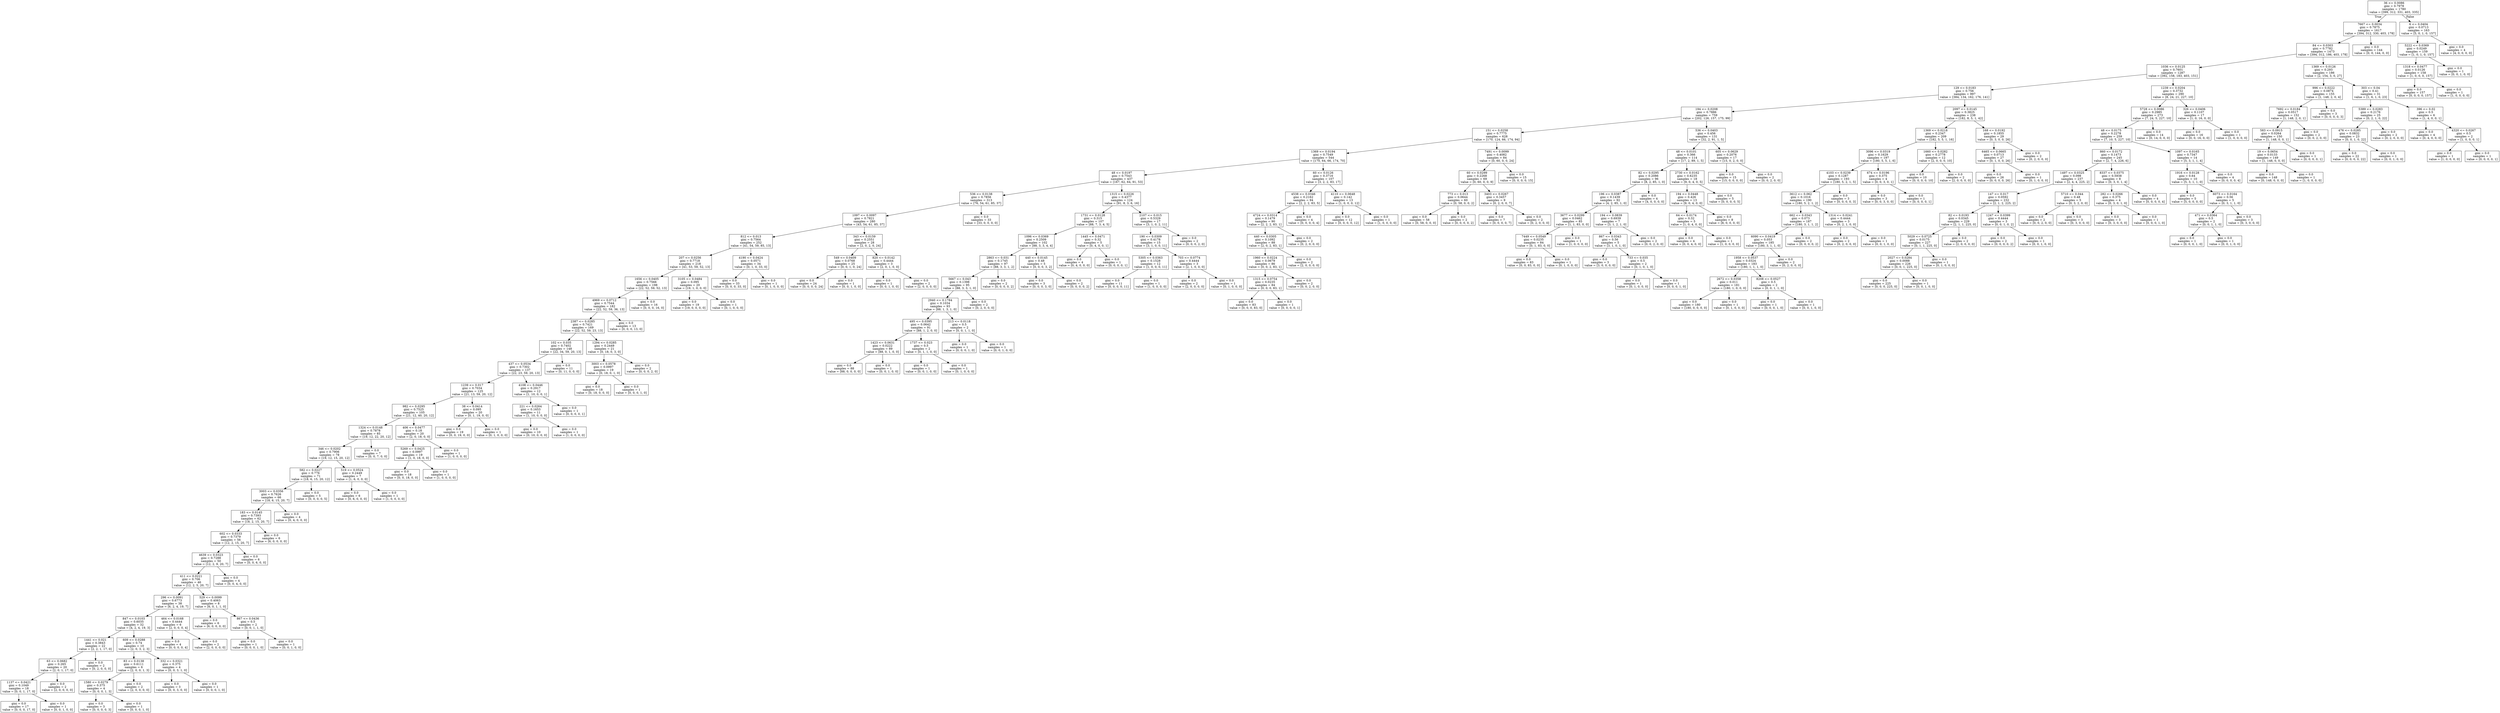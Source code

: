 digraph Tree {
node [shape=box] ;
0 [label="36 <= 0.0086\ngini = 0.7978\nsamples = 1780\nvalue = [399, 312, 331, 403, 335]"] ;
1 [label="7667 <= 0.0034\ngini = 0.7875\nsamples = 1617\nvalue = [394, 312, 330, 403, 178]"] ;
0 -> 1 [labeldistance=2.5, labelangle=45, headlabel="True"] ;
2 [label="84 <= 0.0303\ngini = 0.7782\nsamples = 1473\nvalue = [394, 312, 186, 403, 178]"] ;
1 -> 2 ;
3 [label="1036 <= 0.0125\ngini = 0.7601\nsamples = 1287\nvalue = [392, 158, 183, 403, 151]"] ;
2 -> 3 ;
4 [label="129 <= 0.0183\ngini = 0.756\nsamples = 997\nvalue = [384, 134, 162, 176, 141]"] ;
3 -> 4 ;
5 [label="194 <= 0.0208\ngini = 0.7886\nsamples = 759\nvalue = [202, 126, 157, 175, 99]"] ;
4 -> 5 ;
6 [label="151 <= 0.0258\ngini = 0.7775\nsamples = 628\nvalue = [170, 124, 66, 174, 94]"] ;
5 -> 6 ;
7 [label="1369 <= 0.0194\ngini = 0.7549\nsamples = 544\nvalue = [170, 64, 66, 174, 70]"] ;
6 -> 7 ;
8 [label="48 <= 0.0197\ngini = 0.7543\nsamples = 437\nvalue = [167, 62, 64, 91, 53]"] ;
7 -> 8 ;
9 [label="536 <= 0.0138\ngini = 0.7856\nsamples = 313\nvalue = [76, 54, 61, 85, 37]"] ;
8 -> 9 ;
10 [label="1097 <= 0.0097\ngini = 0.7821\nsamples = 280\nvalue = [43, 54, 61, 85, 37]"] ;
9 -> 10 ;
11 [label="812 <= 0.013\ngini = 0.7564\nsamples = 252\nvalue = [41, 54, 59, 85, 13]"] ;
10 -> 11 ;
12 [label="207 <= 0.0256\ngini = 0.7718\nsamples = 218\nvalue = [41, 53, 59, 52, 13]"] ;
11 -> 12 ;
13 [label="1656 <= 0.0405\ngini = 0.7566\nsamples = 198\nvalue = [22, 52, 59, 52, 13]"] ;
12 -> 13 ;
14 [label="4969 <= 0.0712\ngini = 0.7544\nsamples = 182\nvalue = [22, 52, 59, 36, 13]"] ;
13 -> 14 ;
15 [label="2387 <= 0.0285\ngini = 0.7421\nsamples = 169\nvalue = [22, 52, 59, 23, 13]"] ;
14 -> 15 ;
16 [label="102 <= 0.035\ngini = 0.7402\nsamples = 148\nvalue = [22, 34, 59, 20, 13]"] ;
15 -> 16 ;
17 [label="437 <= 0.0534\ngini = 0.7302\nsamples = 137\nvalue = [22, 23, 59, 20, 13]"] ;
16 -> 17 ;
18 [label="1239 <= 0.017\ngini = 0.7034\nsamples = 125\nvalue = [21, 13, 59, 20, 12]"] ;
17 -> 18 ;
19 [label="982 <= 0.0295\ngini = 0.7525\nsamples = 105\nvalue = [21, 12, 40, 20, 12]"] ;
18 -> 19 ;
20 [label="1324 <= 0.0148\ngini = 0.7878\nsamples = 85\nvalue = [19, 12, 22, 20, 12]"] ;
19 -> 20 ;
21 [label="346 <= 0.0202\ngini = 0.7906\nsamples = 78\nvalue = [19, 12, 15, 20, 12]"] ;
20 -> 21 ;
22 [label="582 <= 0.0227\ngini = 0.776\nsamples = 71\nvalue = [18, 6, 15, 20, 12]"] ;
21 -> 22 ;
23 [label="3003 <= 0.0356\ngini = 0.7626\nsamples = 66\nvalue = [18, 6, 15, 20, 7]"] ;
22 -> 23 ;
24 [label="183 <= 0.0145\ngini = 0.7393\nsamples = 62\nvalue = [18, 2, 15, 20, 7]"] ;
23 -> 24 ;
25 [label="602 <= 0.0333\ngini = 0.7379\nsamples = 56\nvalue = [12, 2, 15, 20, 7]"] ;
24 -> 25 ;
26 [label="4639 <= 0.0323\ngini = 0.7288\nsamples = 50\nvalue = [12, 2, 9, 20, 7]"] ;
25 -> 26 ;
27 [label="411 <= 0.0221\ngini = 0.706\nsamples = 46\nvalue = [12, 2, 5, 20, 7]"] ;
26 -> 27 ;
28 [label="296 <= 0.0091\ngini = 0.6773\nsamples = 38\nvalue = [6, 2, 4, 19, 7]"] ;
27 -> 28 ;
29 [label="847 <= 0.0103\ngini = 0.6035\nsamples = 32\nvalue = [4, 2, 4, 19, 3]"] ;
28 -> 29 ;
30 [label="1441 <= 0.021\ngini = 0.3843\nsamples = 22\nvalue = [2, 2, 1, 17, 0]"] ;
29 -> 30 ;
31 [label="63 <= 0.0682\ngini = 0.265\nsamples = 20\nvalue = [2, 0, 1, 17, 0]"] ;
30 -> 31 ;
32 [label="1137 <= 0.0421\ngini = 0.1049\nsamples = 18\nvalue = [0, 0, 1, 17, 0]"] ;
31 -> 32 ;
33 [label="gini = 0.0\nsamples = 17\nvalue = [0, 0, 0, 17, 0]"] ;
32 -> 33 ;
34 [label="gini = 0.0\nsamples = 1\nvalue = [0, 0, 1, 0, 0]"] ;
32 -> 34 ;
35 [label="gini = 0.0\nsamples = 2\nvalue = [2, 0, 0, 0, 0]"] ;
31 -> 35 ;
36 [label="gini = 0.0\nsamples = 2\nvalue = [0, 2, 0, 0, 0]"] ;
30 -> 36 ;
37 [label="609 <= 0.0288\ngini = 0.74\nsamples = 10\nvalue = [2, 0, 3, 2, 3]"] ;
29 -> 37 ;
38 [label="83 <= 0.0138\ngini = 0.6111\nsamples = 6\nvalue = [2, 0, 0, 1, 3]"] ;
37 -> 38 ;
39 [label="1580 <= 0.0279\ngini = 0.375\nsamples = 4\nvalue = [0, 0, 0, 1, 3]"] ;
38 -> 39 ;
40 [label="gini = 0.0\nsamples = 3\nvalue = [0, 0, 0, 0, 3]"] ;
39 -> 40 ;
41 [label="gini = 0.0\nsamples = 1\nvalue = [0, 0, 0, 1, 0]"] ;
39 -> 41 ;
42 [label="gini = 0.0\nsamples = 2\nvalue = [2, 0, 0, 0, 0]"] ;
38 -> 42 ;
43 [label="332 <= 0.0321\ngini = 0.375\nsamples = 4\nvalue = [0, 0, 3, 1, 0]"] ;
37 -> 43 ;
44 [label="gini = 0.0\nsamples = 3\nvalue = [0, 0, 3, 0, 0]"] ;
43 -> 44 ;
45 [label="gini = 0.0\nsamples = 1\nvalue = [0, 0, 0, 1, 0]"] ;
43 -> 45 ;
46 [label="464 <= 0.0168\ngini = 0.4444\nsamples = 6\nvalue = [2, 0, 0, 0, 4]"] ;
28 -> 46 ;
47 [label="gini = 0.0\nsamples = 4\nvalue = [0, 0, 0, 0, 4]"] ;
46 -> 47 ;
48 [label="gini = 0.0\nsamples = 2\nvalue = [2, 0, 0, 0, 0]"] ;
46 -> 48 ;
49 [label="529 <= 0.0099\ngini = 0.4063\nsamples = 8\nvalue = [6, 0, 1, 1, 0]"] ;
27 -> 49 ;
50 [label="gini = 0.0\nsamples = 6\nvalue = [6, 0, 0, 0, 0]"] ;
49 -> 50 ;
51 [label="867 <= 0.0436\ngini = 0.5\nsamples = 2\nvalue = [0, 0, 1, 1, 0]"] ;
49 -> 51 ;
52 [label="gini = 0.0\nsamples = 1\nvalue = [0, 0, 0, 1, 0]"] ;
51 -> 52 ;
53 [label="gini = 0.0\nsamples = 1\nvalue = [0, 0, 1, 0, 0]"] ;
51 -> 53 ;
54 [label="gini = 0.0\nsamples = 4\nvalue = [0, 0, 4, 0, 0]"] ;
26 -> 54 ;
55 [label="gini = 0.0\nsamples = 6\nvalue = [0, 0, 6, 0, 0]"] ;
25 -> 55 ;
56 [label="gini = 0.0\nsamples = 6\nvalue = [6, 0, 0, 0, 0]"] ;
24 -> 56 ;
57 [label="gini = 0.0\nsamples = 4\nvalue = [0, 4, 0, 0, 0]"] ;
23 -> 57 ;
58 [label="gini = 0.0\nsamples = 5\nvalue = [0, 0, 0, 0, 5]"] ;
22 -> 58 ;
59 [label="519 <= 0.0524\ngini = 0.2449\nsamples = 7\nvalue = [1, 6, 0, 0, 0]"] ;
21 -> 59 ;
60 [label="gini = 0.0\nsamples = 6\nvalue = [0, 6, 0, 0, 0]"] ;
59 -> 60 ;
61 [label="gini = 0.0\nsamples = 1\nvalue = [1, 0, 0, 0, 0]"] ;
59 -> 61 ;
62 [label="gini = 0.0\nsamples = 7\nvalue = [0, 0, 7, 0, 0]"] ;
20 -> 62 ;
63 [label="406 <= 0.0477\ngini = 0.18\nsamples = 20\nvalue = [2, 0, 18, 0, 0]"] ;
19 -> 63 ;
64 [label="5269 <= 0.0425\ngini = 0.0997\nsamples = 19\nvalue = [1, 0, 18, 0, 0]"] ;
63 -> 64 ;
65 [label="gini = 0.0\nsamples = 18\nvalue = [0, 0, 18, 0, 0]"] ;
64 -> 65 ;
66 [label="gini = 0.0\nsamples = 1\nvalue = [1, 0, 0, 0, 0]"] ;
64 -> 66 ;
67 [label="gini = 0.0\nsamples = 1\nvalue = [1, 0, 0, 0, 0]"] ;
63 -> 67 ;
68 [label="38 <= 0.0414\ngini = 0.095\nsamples = 20\nvalue = [0, 1, 19, 0, 0]"] ;
18 -> 68 ;
69 [label="gini = 0.0\nsamples = 19\nvalue = [0, 0, 19, 0, 0]"] ;
68 -> 69 ;
70 [label="gini = 0.0\nsamples = 1\nvalue = [0, 1, 0, 0, 0]"] ;
68 -> 70 ;
71 [label="4108 <= 0.0446\ngini = 0.2917\nsamples = 12\nvalue = [1, 10, 0, 0, 1]"] ;
17 -> 71 ;
72 [label="221 <= 0.0264\ngini = 0.1653\nsamples = 11\nvalue = [1, 10, 0, 0, 0]"] ;
71 -> 72 ;
73 [label="gini = 0.0\nsamples = 10\nvalue = [0, 10, 0, 0, 0]"] ;
72 -> 73 ;
74 [label="gini = 0.0\nsamples = 1\nvalue = [1, 0, 0, 0, 0]"] ;
72 -> 74 ;
75 [label="gini = 0.0\nsamples = 1\nvalue = [0, 0, 0, 0, 1]"] ;
71 -> 75 ;
76 [label="gini = 0.0\nsamples = 11\nvalue = [0, 11, 0, 0, 0]"] ;
16 -> 76 ;
77 [label="1294 <= 0.0285\ngini = 0.2449\nsamples = 21\nvalue = [0, 18, 0, 3, 0]"] ;
15 -> 77 ;
78 [label="3003 <= 0.0578\ngini = 0.0997\nsamples = 19\nvalue = [0, 18, 0, 1, 0]"] ;
77 -> 78 ;
79 [label="gini = 0.0\nsamples = 18\nvalue = [0, 18, 0, 0, 0]"] ;
78 -> 79 ;
80 [label="gini = 0.0\nsamples = 1\nvalue = [0, 0, 0, 1, 0]"] ;
78 -> 80 ;
81 [label="gini = 0.0\nsamples = 2\nvalue = [0, 0, 0, 2, 0]"] ;
77 -> 81 ;
82 [label="gini = 0.0\nsamples = 13\nvalue = [0, 0, 0, 13, 0]"] ;
14 -> 82 ;
83 [label="gini = 0.0\nsamples = 16\nvalue = [0, 0, 0, 16, 0]"] ;
13 -> 83 ;
84 [label="3105 <= 0.0484\ngini = 0.095\nsamples = 20\nvalue = [19, 1, 0, 0, 0]"] ;
12 -> 84 ;
85 [label="gini = 0.0\nsamples = 19\nvalue = [19, 0, 0, 0, 0]"] ;
84 -> 85 ;
86 [label="gini = 0.0\nsamples = 1\nvalue = [0, 1, 0, 0, 0]"] ;
84 -> 86 ;
87 [label="4190 <= 0.0424\ngini = 0.0571\nsamples = 34\nvalue = [0, 1, 0, 33, 0]"] ;
11 -> 87 ;
88 [label="gini = 0.0\nsamples = 33\nvalue = [0, 0, 0, 33, 0]"] ;
87 -> 88 ;
89 [label="gini = 0.0\nsamples = 1\nvalue = [0, 1, 0, 0, 0]"] ;
87 -> 89 ;
90 [label="343 <= 0.0159\ngini = 0.2551\nsamples = 28\nvalue = [2, 0, 2, 0, 24]"] ;
10 -> 90 ;
91 [label="549 <= 0.0409\ngini = 0.0768\nsamples = 25\nvalue = [0, 0, 1, 0, 24]"] ;
90 -> 91 ;
92 [label="gini = 0.0\nsamples = 24\nvalue = [0, 0, 0, 0, 24]"] ;
91 -> 92 ;
93 [label="gini = 0.0\nsamples = 1\nvalue = [0, 0, 1, 0, 0]"] ;
91 -> 93 ;
94 [label="820 <= 0.0142\ngini = 0.4444\nsamples = 3\nvalue = [2, 0, 1, 0, 0]"] ;
90 -> 94 ;
95 [label="gini = 0.0\nsamples = 1\nvalue = [0, 0, 1, 0, 0]"] ;
94 -> 95 ;
96 [label="gini = 0.0\nsamples = 2\nvalue = [2, 0, 0, 0, 0]"] ;
94 -> 96 ;
97 [label="gini = 0.0\nsamples = 33\nvalue = [33, 0, 0, 0, 0]"] ;
9 -> 97 ;
98 [label="1315 <= 0.0226\ngini = 0.4377\nsamples = 124\nvalue = [91, 8, 3, 6, 16]"] ;
8 -> 98 ;
99 [label="1731 <= 0.0128\ngini = 0.315\nsamples = 107\nvalue = [88, 7, 3, 4, 5]"] ;
98 -> 99 ;
100 [label="1096 <= 0.0369\ngini = 0.2509\nsamples = 102\nvalue = [88, 3, 3, 4, 4]"] ;
99 -> 100 ;
101 [label="2863 <= 0.031\ngini = 0.1745\nsamples = 97\nvalue = [88, 3, 3, 1, 2]"] ;
100 -> 101 ;
102 [label="5667 <= 0.043\ngini = 0.1398\nsamples = 95\nvalue = [88, 3, 3, 1, 0]"] ;
101 -> 102 ;
103 [label="2940 <= 0.1784\ngini = 0.1034\nsamples = 93\nvalue = [88, 1, 3, 1, 0]"] ;
102 -> 103 ;
104 [label="495 <= 0.0395\ngini = 0.0642\nsamples = 91\nvalue = [88, 1, 2, 0, 0]"] ;
103 -> 104 ;
105 [label="1423 <= 0.0631\ngini = 0.0222\nsamples = 89\nvalue = [88, 0, 1, 0, 0]"] ;
104 -> 105 ;
106 [label="gini = 0.0\nsamples = 88\nvalue = [88, 0, 0, 0, 0]"] ;
105 -> 106 ;
107 [label="gini = 0.0\nsamples = 1\nvalue = [0, 0, 1, 0, 0]"] ;
105 -> 107 ;
108 [label="1737 <= 0.023\ngini = 0.5\nsamples = 2\nvalue = [0, 1, 1, 0, 0]"] ;
104 -> 108 ;
109 [label="gini = 0.0\nsamples = 1\nvalue = [0, 0, 1, 0, 0]"] ;
108 -> 109 ;
110 [label="gini = 0.0\nsamples = 1\nvalue = [0, 1, 0, 0, 0]"] ;
108 -> 110 ;
111 [label="213 <= 0.0118\ngini = 0.5\nsamples = 2\nvalue = [0, 0, 1, 1, 0]"] ;
103 -> 111 ;
112 [label="gini = 0.0\nsamples = 1\nvalue = [0, 0, 0, 1, 0]"] ;
111 -> 112 ;
113 [label="gini = 0.0\nsamples = 1\nvalue = [0, 0, 1, 0, 0]"] ;
111 -> 113 ;
114 [label="gini = 0.0\nsamples = 2\nvalue = [0, 2, 0, 0, 0]"] ;
102 -> 114 ;
115 [label="gini = 0.0\nsamples = 2\nvalue = [0, 0, 0, 0, 2]"] ;
101 -> 115 ;
116 [label="440 <= 0.0145\ngini = 0.48\nsamples = 5\nvalue = [0, 0, 0, 3, 2]"] ;
100 -> 116 ;
117 [label="gini = 0.0\nsamples = 3\nvalue = [0, 0, 0, 3, 0]"] ;
116 -> 117 ;
118 [label="gini = 0.0\nsamples = 2\nvalue = [0, 0, 0, 0, 2]"] ;
116 -> 118 ;
119 [label="1445 <= 0.0471\ngini = 0.32\nsamples = 5\nvalue = [0, 4, 0, 0, 1]"] ;
99 -> 119 ;
120 [label="gini = 0.0\nsamples = 4\nvalue = [0, 4, 0, 0, 0]"] ;
119 -> 120 ;
121 [label="gini = 0.0\nsamples = 1\nvalue = [0, 0, 0, 0, 1]"] ;
119 -> 121 ;
122 [label="2107 <= 0.015\ngini = 0.5329\nsamples = 17\nvalue = [3, 1, 0, 2, 11]"] ;
98 -> 122 ;
123 [label="190 <= 0.0309\ngini = 0.4178\nsamples = 15\nvalue = [3, 1, 0, 0, 11]"] ;
122 -> 123 ;
124 [label="5305 <= 0.0363\ngini = 0.1528\nsamples = 12\nvalue = [1, 0, 0, 0, 11]"] ;
123 -> 124 ;
125 [label="gini = 0.0\nsamples = 11\nvalue = [0, 0, 0, 0, 11]"] ;
124 -> 125 ;
126 [label="gini = 0.0\nsamples = 1\nvalue = [1, 0, 0, 0, 0]"] ;
124 -> 126 ;
127 [label="703 <= 0.0774\ngini = 0.4444\nsamples = 3\nvalue = [2, 1, 0, 0, 0]"] ;
123 -> 127 ;
128 [label="gini = 0.0\nsamples = 2\nvalue = [2, 0, 0, 0, 0]"] ;
127 -> 128 ;
129 [label="gini = 0.0\nsamples = 1\nvalue = [0, 1, 0, 0, 0]"] ;
127 -> 129 ;
130 [label="gini = 0.0\nsamples = 2\nvalue = [0, 0, 0, 2, 0]"] ;
122 -> 130 ;
131 [label="60 <= 0.0126\ngini = 0.3716\nsamples = 107\nvalue = [3, 2, 2, 83, 17]"] ;
7 -> 131 ;
132 [label="4538 <= 0.0346\ngini = 0.2162\nsamples = 94\nvalue = [2, 2, 2, 83, 5]"] ;
131 -> 132 ;
133 [label="4724 <= 0.0314\ngini = 0.1479\nsamples = 90\nvalue = [2, 2, 2, 83, 1]"] ;
132 -> 133 ;
134 [label="440 <= 0.0305\ngini = 0.1092\nsamples = 88\nvalue = [2, 0, 2, 83, 1]"] ;
133 -> 134 ;
135 [label="1960 <= 0.0224\ngini = 0.0679\nsamples = 86\nvalue = [0, 0, 2, 83, 1]"] ;
134 -> 135 ;
136 [label="1315 <= 0.0754\ngini = 0.0235\nsamples = 84\nvalue = [0, 0, 0, 83, 1]"] ;
135 -> 136 ;
137 [label="gini = 0.0\nsamples = 83\nvalue = [0, 0, 0, 83, 0]"] ;
136 -> 137 ;
138 [label="gini = 0.0\nsamples = 1\nvalue = [0, 0, 0, 0, 1]"] ;
136 -> 138 ;
139 [label="gini = 0.0\nsamples = 2\nvalue = [0, 0, 2, 0, 0]"] ;
135 -> 139 ;
140 [label="gini = 0.0\nsamples = 2\nvalue = [2, 0, 0, 0, 0]"] ;
134 -> 140 ;
141 [label="gini = 0.0\nsamples = 2\nvalue = [0, 2, 0, 0, 0]"] ;
133 -> 141 ;
142 [label="gini = 0.0\nsamples = 4\nvalue = [0, 0, 0, 0, 4]"] ;
132 -> 142 ;
143 [label="4110 <= 0.0648\ngini = 0.142\nsamples = 13\nvalue = [1, 0, 0, 0, 12]"] ;
131 -> 143 ;
144 [label="gini = 0.0\nsamples = 12\nvalue = [0, 0, 0, 0, 12]"] ;
143 -> 144 ;
145 [label="gini = 0.0\nsamples = 1\nvalue = [1, 0, 0, 0, 0]"] ;
143 -> 145 ;
146 [label="7491 <= 0.0099\ngini = 0.4082\nsamples = 84\nvalue = [0, 60, 0, 0, 24]"] ;
6 -> 146 ;
147 [label="60 <= 0.0299\ngini = 0.2268\nsamples = 69\nvalue = [0, 60, 0, 0, 9]"] ;
146 -> 147 ;
148 [label="773 <= 0.013\ngini = 0.0644\nsamples = 60\nvalue = [0, 58, 0, 0, 2]"] ;
147 -> 148 ;
149 [label="gini = 0.0\nsamples = 58\nvalue = [0, 58, 0, 0, 0]"] ;
148 -> 149 ;
150 [label="gini = 0.0\nsamples = 2\nvalue = [0, 0, 0, 0, 2]"] ;
148 -> 150 ;
151 [label="3403 <= 0.0267\ngini = 0.3457\nsamples = 9\nvalue = [0, 2, 0, 0, 7]"] ;
147 -> 151 ;
152 [label="gini = 0.0\nsamples = 7\nvalue = [0, 0, 0, 0, 7]"] ;
151 -> 152 ;
153 [label="gini = 0.0\nsamples = 2\nvalue = [0, 2, 0, 0, 0]"] ;
151 -> 153 ;
154 [label="gini = 0.0\nsamples = 15\nvalue = [0, 0, 0, 0, 15]"] ;
146 -> 154 ;
155 [label="536 <= 0.0403\ngini = 0.456\nsamples = 131\nvalue = [32, 2, 91, 1, 5]"] ;
5 -> 155 ;
156 [label="48 <= 0.0101\ngini = 0.366\nsamples = 114\nvalue = [17, 2, 89, 1, 5]"] ;
155 -> 156 ;
157 [label="82 <= 0.0295\ngini = 0.2086\nsamples = 96\nvalue = [8, 2, 85, 1, 0]"] ;
156 -> 157 ;
158 [label="196 <= 0.0387\ngini = 0.1439\nsamples = 92\nvalue = [4, 2, 85, 1, 0]"] ;
157 -> 158 ;
159 [label="3677 <= 0.0299\ngini = 0.0462\nsamples = 85\nvalue = [1, 1, 83, 0, 0]"] ;
158 -> 159 ;
160 [label="7449 <= 0.0549\ngini = 0.0235\nsamples = 84\nvalue = [0, 1, 83, 0, 0]"] ;
159 -> 160 ;
161 [label="gini = 0.0\nsamples = 83\nvalue = [0, 0, 83, 0, 0]"] ;
160 -> 161 ;
162 [label="gini = 0.0\nsamples = 1\nvalue = [0, 1, 0, 0, 0]"] ;
160 -> 162 ;
163 [label="gini = 0.0\nsamples = 1\nvalue = [1, 0, 0, 0, 0]"] ;
159 -> 163 ;
164 [label="194 <= 0.0839\ngini = 0.6939\nsamples = 7\nvalue = [3, 1, 2, 1, 0]"] ;
158 -> 164 ;
165 [label="867 <= 0.0343\ngini = 0.56\nsamples = 5\nvalue = [3, 1, 0, 1, 0]"] ;
164 -> 165 ;
166 [label="gini = 0.0\nsamples = 3\nvalue = [3, 0, 0, 0, 0]"] ;
165 -> 166 ;
167 [label="733 <= 0.035\ngini = 0.5\nsamples = 2\nvalue = [0, 1, 0, 1, 0]"] ;
165 -> 167 ;
168 [label="gini = 0.0\nsamples = 1\nvalue = [0, 1, 0, 0, 0]"] ;
167 -> 168 ;
169 [label="gini = 0.0\nsamples = 1\nvalue = [0, 0, 0, 1, 0]"] ;
167 -> 169 ;
170 [label="gini = 0.0\nsamples = 2\nvalue = [0, 0, 2, 0, 0]"] ;
164 -> 170 ;
171 [label="gini = 0.0\nsamples = 4\nvalue = [4, 0, 0, 0, 0]"] ;
157 -> 171 ;
172 [label="2730 <= 0.0162\ngini = 0.6235\nsamples = 18\nvalue = [9, 0, 4, 0, 5]"] ;
156 -> 172 ;
173 [label="194 <= 0.0448\ngini = 0.426\nsamples = 13\nvalue = [9, 0, 4, 0, 0]"] ;
172 -> 173 ;
174 [label="64 <= 0.0174\ngini = 0.32\nsamples = 5\nvalue = [1, 0, 4, 0, 0]"] ;
173 -> 174 ;
175 [label="gini = 0.0\nsamples = 4\nvalue = [0, 0, 4, 0, 0]"] ;
174 -> 175 ;
176 [label="gini = 0.0\nsamples = 1\nvalue = [1, 0, 0, 0, 0]"] ;
174 -> 176 ;
177 [label="gini = 0.0\nsamples = 8\nvalue = [8, 0, 0, 0, 0]"] ;
173 -> 177 ;
178 [label="gini = 0.0\nsamples = 5\nvalue = [0, 0, 0, 0, 5]"] ;
172 -> 178 ;
179 [label="605 <= 0.0629\ngini = 0.2076\nsamples = 17\nvalue = [15, 0, 2, 0, 0]"] ;
155 -> 179 ;
180 [label="gini = 0.0\nsamples = 15\nvalue = [15, 0, 0, 0, 0]"] ;
179 -> 180 ;
181 [label="gini = 0.0\nsamples = 2\nvalue = [0, 0, 2, 0, 0]"] ;
179 -> 181 ;
182 [label="2097 <= 0.0145\ngini = 0.3825\nsamples = 238\nvalue = [182, 8, 5, 1, 42]"] ;
4 -> 182 ;
183 [label="1369 <= 0.0218\ngini = 0.2347\nsamples = 209\nvalue = [182, 5, 5, 1, 16]"] ;
182 -> 183 ;
184 [label="3096 <= 0.0319\ngini = 0.1629\nsamples = 197\nvalue = [180, 5, 5, 1, 6]"] ;
183 -> 184 ;
185 [label="4103 <= 0.0239\ngini = 0.1287\nsamples = 193\nvalue = [180, 5, 2, 1, 5]"] ;
184 -> 185 ;
186 [label="3612 <= 0.062\ngini = 0.1016\nsamples = 190\nvalue = [180, 5, 2, 1, 2]"] ;
185 -> 186 ;
187 [label="662 <= 0.0343\ngini = 0.073\nsamples = 187\nvalue = [180, 3, 1, 1, 2]"] ;
186 -> 187 ;
188 [label="6090 <= 0.0419\ngini = 0.053\nsamples = 185\nvalue = [180, 3, 1, 1, 0]"] ;
187 -> 188 ;
189 [label="1958 <= 0.0537\ngini = 0.0324\nsamples = 183\nvalue = [180, 1, 1, 1, 0]"] ;
188 -> 189 ;
190 [label="2672 <= 0.0358\ngini = 0.011\nsamples = 181\nvalue = [180, 1, 0, 0, 0]"] ;
189 -> 190 ;
191 [label="gini = 0.0\nsamples = 180\nvalue = [180, 0, 0, 0, 0]"] ;
190 -> 191 ;
192 [label="gini = 0.0\nsamples = 1\nvalue = [0, 1, 0, 0, 0]"] ;
190 -> 192 ;
193 [label="8208 <= 0.0527\ngini = 0.5\nsamples = 2\nvalue = [0, 0, 1, 1, 0]"] ;
189 -> 193 ;
194 [label="gini = 0.0\nsamples = 1\nvalue = [0, 0, 0, 1, 0]"] ;
193 -> 194 ;
195 [label="gini = 0.0\nsamples = 1\nvalue = [0, 0, 1, 0, 0]"] ;
193 -> 195 ;
196 [label="gini = 0.0\nsamples = 2\nvalue = [0, 2, 0, 0, 0]"] ;
188 -> 196 ;
197 [label="gini = 0.0\nsamples = 2\nvalue = [0, 0, 0, 0, 2]"] ;
187 -> 197 ;
198 [label="1314 <= 0.0241\ngini = 0.4444\nsamples = 3\nvalue = [0, 2, 1, 0, 0]"] ;
186 -> 198 ;
199 [label="gini = 0.0\nsamples = 2\nvalue = [0, 2, 0, 0, 0]"] ;
198 -> 199 ;
200 [label="gini = 0.0\nsamples = 1\nvalue = [0, 0, 1, 0, 0]"] ;
198 -> 200 ;
201 [label="gini = 0.0\nsamples = 3\nvalue = [0, 0, 0, 0, 3]"] ;
185 -> 201 ;
202 [label="674 <= 0.0196\ngini = 0.375\nsamples = 4\nvalue = [0, 0, 3, 0, 1]"] ;
184 -> 202 ;
203 [label="gini = 0.0\nsamples = 3\nvalue = [0, 0, 3, 0, 0]"] ;
202 -> 203 ;
204 [label="gini = 0.0\nsamples = 1\nvalue = [0, 0, 0, 0, 1]"] ;
202 -> 204 ;
205 [label="1660 <= 0.0282\ngini = 0.2778\nsamples = 12\nvalue = [2, 0, 0, 0, 10]"] ;
183 -> 205 ;
206 [label="gini = 0.0\nsamples = 10\nvalue = [0, 0, 0, 0, 10]"] ;
205 -> 206 ;
207 [label="gini = 0.0\nsamples = 2\nvalue = [2, 0, 0, 0, 0]"] ;
205 -> 207 ;
208 [label="168 <= 0.0192\ngini = 0.1855\nsamples = 29\nvalue = [0, 3, 0, 0, 26]"] ;
182 -> 208 ;
209 [label="6465 <= 0.0665\ngini = 0.0713\nsamples = 27\nvalue = [0, 1, 0, 0, 26]"] ;
208 -> 209 ;
210 [label="gini = 0.0\nsamples = 26\nvalue = [0, 0, 0, 0, 26]"] ;
209 -> 210 ;
211 [label="gini = 0.0\nsamples = 1\nvalue = [0, 1, 0, 0, 0]"] ;
209 -> 211 ;
212 [label="gini = 0.0\nsamples = 2\nvalue = [0, 2, 0, 0, 0]"] ;
208 -> 212 ;
213 [label="1239 <= 0.0204\ngini = 0.3732\nsamples = 290\nvalue = [8, 24, 21, 227, 10]"] ;
3 -> 213 ;
214 [label="5728 <= 0.0086\ngini = 0.2985\nsamples = 273\nvalue = [7, 24, 5, 227, 10]"] ;
213 -> 214 ;
215 [label="48 <= 0.0175\ngini = 0.2278\nsamples = 259\nvalue = [7, 10, 5, 227, 10]"] ;
214 -> 215 ;
216 [label="860 <= 0.0172\ngini = 0.1473\nsamples = 245\nvalue = [2, 7, 4, 226, 6]"] ;
215 -> 216 ;
217 [label="1497 <= 0.0325\ngini = 0.098\nsamples = 237\nvalue = [2, 4, 4, 225, 2]"] ;
216 -> 217 ;
218 [label="147 <= 0.017\ngini = 0.0592\nsamples = 232\nvalue = [2, 1, 2, 225, 2]"] ;
217 -> 218 ;
219 [label="82 <= 0.0193\ngini = 0.0345\nsamples = 229\nvalue = [2, 1, 1, 225, 0]"] ;
218 -> 219 ;
220 [label="5029 <= 0.0725\ngini = 0.0175\nsamples = 227\nvalue = [0, 1, 1, 225, 0]"] ;
219 -> 220 ;
221 [label="2027 <= 0.0284\ngini = 0.0088\nsamples = 226\nvalue = [0, 0, 1, 225, 0]"] ;
220 -> 221 ;
222 [label="gini = 0.0\nsamples = 225\nvalue = [0, 0, 0, 225, 0]"] ;
221 -> 222 ;
223 [label="gini = 0.0\nsamples = 1\nvalue = [0, 0, 1, 0, 0]"] ;
221 -> 223 ;
224 [label="gini = 0.0\nsamples = 1\nvalue = [0, 1, 0, 0, 0]"] ;
220 -> 224 ;
225 [label="gini = 0.0\nsamples = 2\nvalue = [2, 0, 0, 0, 0]"] ;
219 -> 225 ;
226 [label="1247 <= 0.0399\ngini = 0.4444\nsamples = 3\nvalue = [0, 0, 1, 0, 2]"] ;
218 -> 226 ;
227 [label="gini = 0.0\nsamples = 2\nvalue = [0, 0, 0, 0, 2]"] ;
226 -> 227 ;
228 [label="gini = 0.0\nsamples = 1\nvalue = [0, 0, 1, 0, 0]"] ;
226 -> 228 ;
229 [label="5710 <= 0.044\ngini = 0.48\nsamples = 5\nvalue = [0, 3, 2, 0, 0]"] ;
217 -> 229 ;
230 [label="gini = 0.0\nsamples = 2\nvalue = [0, 0, 2, 0, 0]"] ;
229 -> 230 ;
231 [label="gini = 0.0\nsamples = 3\nvalue = [0, 3, 0, 0, 0]"] ;
229 -> 231 ;
232 [label="8337 <= 0.0375\ngini = 0.5938\nsamples = 8\nvalue = [0, 3, 0, 1, 4]"] ;
216 -> 232 ;
233 [label="282 <= 0.0266\ngini = 0.375\nsamples = 4\nvalue = [0, 3, 0, 1, 0]"] ;
232 -> 233 ;
234 [label="gini = 0.0\nsamples = 3\nvalue = [0, 3, 0, 0, 0]"] ;
233 -> 234 ;
235 [label="gini = 0.0\nsamples = 1\nvalue = [0, 0, 0, 1, 0]"] ;
233 -> 235 ;
236 [label="gini = 0.0\nsamples = 4\nvalue = [0, 0, 0, 0, 4]"] ;
232 -> 236 ;
237 [label="1097 <= 0.0165\ngini = 0.7347\nsamples = 14\nvalue = [5, 3, 1, 1, 4]"] ;
215 -> 237 ;
238 [label="1916 <= 0.0128\ngini = 0.64\nsamples = 10\nvalue = [5, 3, 1, 1, 0]"] ;
237 -> 238 ;
239 [label="gini = 0.0\nsamples = 5\nvalue = [5, 0, 0, 0, 0]"] ;
238 -> 239 ;
240 [label="6073 <= 0.0164\ngini = 0.56\nsamples = 5\nvalue = [0, 3, 1, 1, 0]"] ;
238 -> 240 ;
241 [label="471 <= 0.0364\ngini = 0.5\nsamples = 2\nvalue = [0, 0, 1, 1, 0]"] ;
240 -> 241 ;
242 [label="gini = 0.0\nsamples = 1\nvalue = [0, 0, 0, 1, 0]"] ;
241 -> 242 ;
243 [label="gini = 0.0\nsamples = 1\nvalue = [0, 0, 1, 0, 0]"] ;
241 -> 243 ;
244 [label="gini = 0.0\nsamples = 3\nvalue = [0, 3, 0, 0, 0]"] ;
240 -> 244 ;
245 [label="gini = 0.0\nsamples = 4\nvalue = [0, 0, 0, 0, 4]"] ;
237 -> 245 ;
246 [label="gini = 0.0\nsamples = 14\nvalue = [0, 14, 0, 0, 0]"] ;
214 -> 246 ;
247 [label="326 <= 0.0406\ngini = 0.1107\nsamples = 17\nvalue = [1, 0, 16, 0, 0]"] ;
213 -> 247 ;
248 [label="gini = 0.0\nsamples = 16\nvalue = [0, 0, 16, 0, 0]"] ;
247 -> 248 ;
249 [label="gini = 0.0\nsamples = 1\nvalue = [1, 0, 0, 0, 0]"] ;
247 -> 249 ;
250 [label="1369 <= 0.0126\ngini = 0.293\nsamples = 186\nvalue = [2, 154, 3, 0, 27]"] ;
2 -> 250 ;
251 [label="996 <= 0.0222\ngini = 0.0874\nsamples = 155\nvalue = [1, 148, 2, 0, 4]"] ;
250 -> 251 ;
252 [label="7692 <= 0.0184\ngini = 0.0517\nsamples = 152\nvalue = [1, 148, 2, 0, 1]"] ;
251 -> 252 ;
253 [label="583 <= 0.0915\ngini = 0.0264\nsamples = 150\nvalue = [1, 148, 0, 0, 1]"] ;
252 -> 253 ;
254 [label="19 <= 0.0654\ngini = 0.0133\nsamples = 149\nvalue = [1, 148, 0, 0, 0]"] ;
253 -> 254 ;
255 [label="gini = 0.0\nsamples = 148\nvalue = [0, 148, 0, 0, 0]"] ;
254 -> 255 ;
256 [label="gini = 0.0\nsamples = 1\nvalue = [1, 0, 0, 0, 0]"] ;
254 -> 256 ;
257 [label="gini = 0.0\nsamples = 1\nvalue = [0, 0, 0, 0, 1]"] ;
253 -> 257 ;
258 [label="gini = 0.0\nsamples = 2\nvalue = [0, 0, 2, 0, 0]"] ;
252 -> 258 ;
259 [label="gini = 0.0\nsamples = 3\nvalue = [0, 0, 0, 0, 3]"] ;
251 -> 259 ;
260 [label="303 <= 0.04\ngini = 0.41\nsamples = 31\nvalue = [1, 6, 1, 0, 23]"] ;
250 -> 260 ;
261 [label="5389 <= 0.0283\ngini = 0.2176\nsamples = 25\nvalue = [0, 2, 1, 0, 22]"] ;
260 -> 261 ;
262 [label="476 <= 0.0285\ngini = 0.0832\nsamples = 23\nvalue = [0, 0, 1, 0, 22]"] ;
261 -> 262 ;
263 [label="gini = 0.0\nsamples = 22\nvalue = [0, 0, 0, 0, 22]"] ;
262 -> 263 ;
264 [label="gini = 0.0\nsamples = 1\nvalue = [0, 0, 1, 0, 0]"] ;
262 -> 264 ;
265 [label="gini = 0.0\nsamples = 2\nvalue = [0, 2, 0, 0, 0]"] ;
261 -> 265 ;
266 [label="396 <= 0.02\ngini = 0.5\nsamples = 6\nvalue = [1, 4, 0, 0, 1]"] ;
260 -> 266 ;
267 [label="gini = 0.0\nsamples = 4\nvalue = [0, 4, 0, 0, 0]"] ;
266 -> 267 ;
268 [label="4320 <= 0.0267\ngini = 0.5\nsamples = 2\nvalue = [1, 0, 0, 0, 1]"] ;
266 -> 268 ;
269 [label="gini = 0.0\nsamples = 1\nvalue = [1, 0, 0, 0, 0]"] ;
268 -> 269 ;
270 [label="gini = 0.0\nsamples = 1\nvalue = [0, 0, 0, 0, 1]"] ;
268 -> 270 ;
271 [label="gini = 0.0\nsamples = 144\nvalue = [0, 0, 144, 0, 0]"] ;
1 -> 271 ;
272 [label="6 <= 0.0404\ngini = 0.0713\nsamples = 163\nvalue = [5, 0, 1, 0, 157]"] ;
0 -> 272 [labeldistance=2.5, labelangle=-45, headlabel="False"] ;
273 [label="5222 <= 0.0369\ngini = 0.0249\nsamples = 159\nvalue = [1, 0, 1, 0, 157]"] ;
272 -> 273 ;
274 [label="1318 <= 0.0477\ngini = 0.0126\nsamples = 158\nvalue = [1, 0, 0, 0, 157]"] ;
273 -> 274 ;
275 [label="gini = 0.0\nsamples = 157\nvalue = [0, 0, 0, 0, 157]"] ;
274 -> 275 ;
276 [label="gini = 0.0\nsamples = 1\nvalue = [1, 0, 0, 0, 0]"] ;
274 -> 276 ;
277 [label="gini = 0.0\nsamples = 1\nvalue = [0, 0, 1, 0, 0]"] ;
273 -> 277 ;
278 [label="gini = 0.0\nsamples = 4\nvalue = [4, 0, 0, 0, 0]"] ;
272 -> 278 ;
}